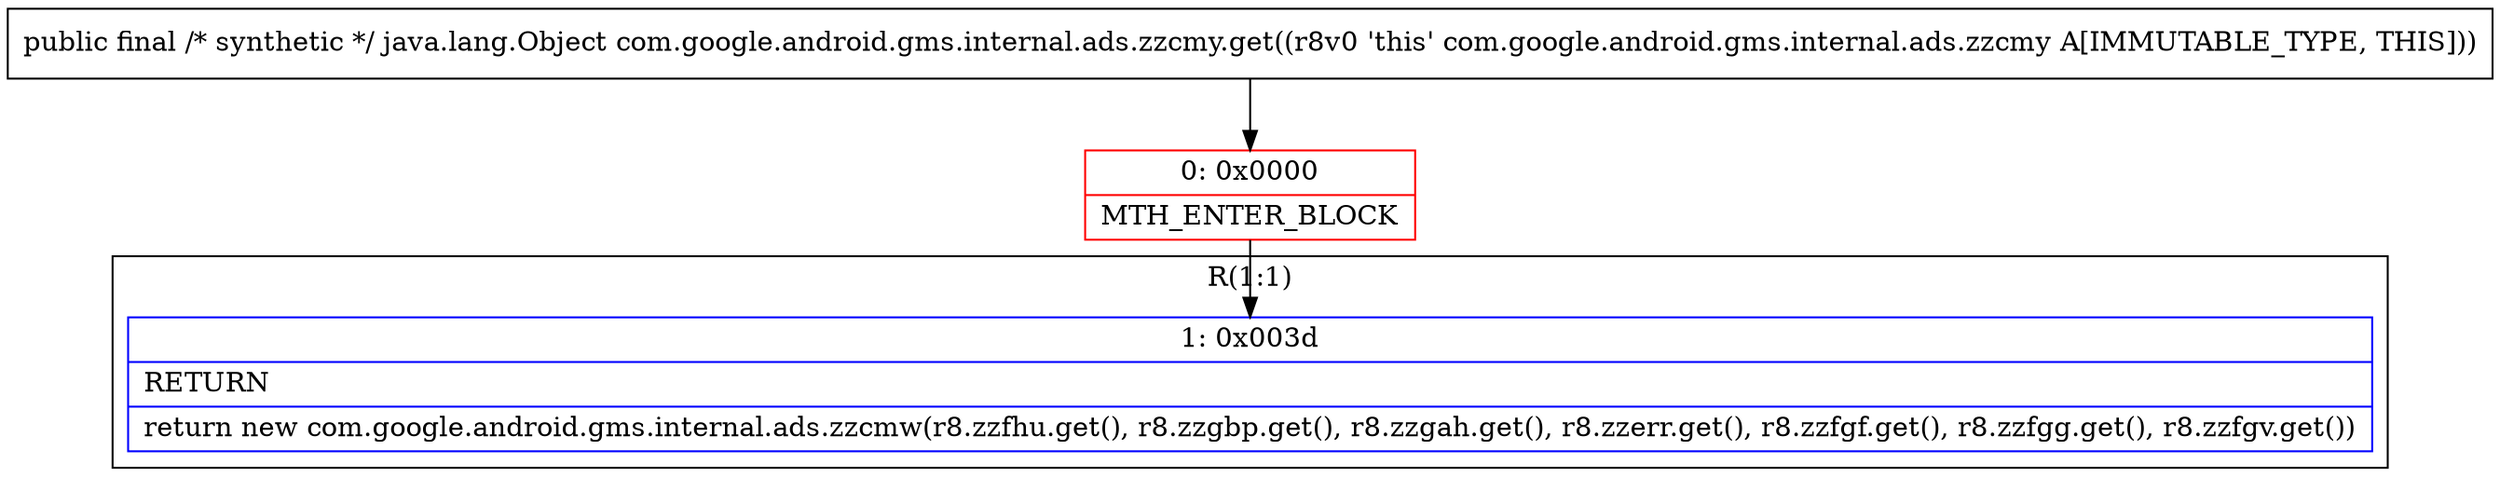 digraph "CFG forcom.google.android.gms.internal.ads.zzcmy.get()Ljava\/lang\/Object;" {
subgraph cluster_Region_847828198 {
label = "R(1:1)";
node [shape=record,color=blue];
Node_1 [shape=record,label="{1\:\ 0x003d|RETURN\l|return new com.google.android.gms.internal.ads.zzcmw(r8.zzfhu.get(), r8.zzgbp.get(), r8.zzgah.get(), r8.zzerr.get(), r8.zzfgf.get(), r8.zzfgg.get(), r8.zzfgv.get())\l}"];
}
Node_0 [shape=record,color=red,label="{0\:\ 0x0000|MTH_ENTER_BLOCK\l}"];
MethodNode[shape=record,label="{public final \/* synthetic *\/ java.lang.Object com.google.android.gms.internal.ads.zzcmy.get((r8v0 'this' com.google.android.gms.internal.ads.zzcmy A[IMMUTABLE_TYPE, THIS])) }"];
MethodNode -> Node_0;
Node_0 -> Node_1;
}

